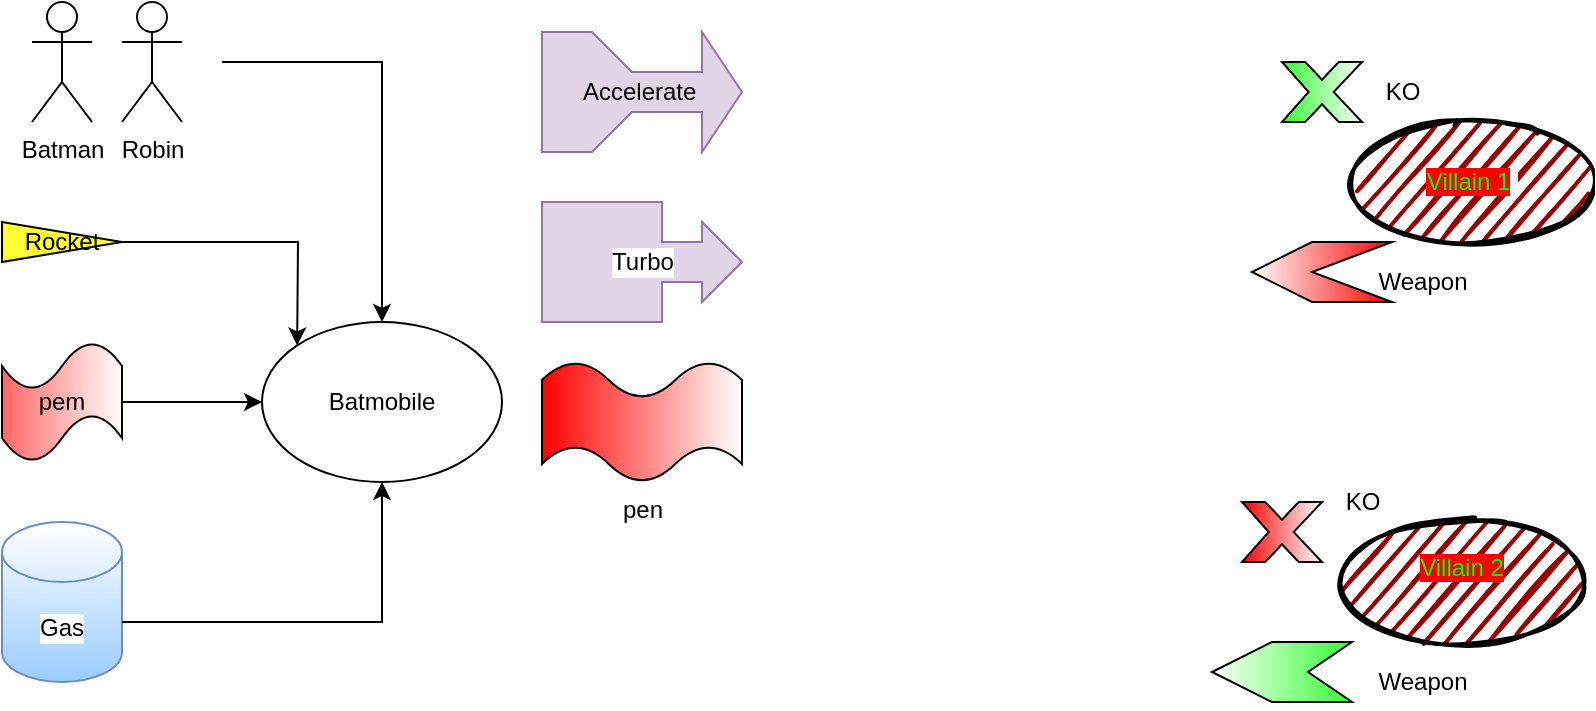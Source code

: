 <mxfile version="15.6.0" type="github">
  <diagram id="Vlv0WSG43qsEvvlQWul2" name="Page-1">
    <mxGraphModel dx="1422" dy="800" grid="1" gridSize="10" guides="1" tooltips="1" connect="1" arrows="1" fold="1" page="1" pageScale="1" pageWidth="827" pageHeight="1169" math="0" shadow="0">
      <root>
        <object label="" Batrockets="" id="0">
          <mxCell />
        </object>
        <mxCell id="1" parent="0" />
        <mxCell id="8m1hk-OP_AabsMlvTchR-1" value="Batmobile" style="ellipse;whiteSpace=wrap;html=1;" vertex="1" parent="1">
          <mxGeometry x="150" y="170" width="120" height="80" as="geometry" />
        </mxCell>
        <object label="Batman" id="8m1hk-OP_AabsMlvTchR-2">
          <mxCell style="shape=umlActor;verticalLabelPosition=bottom;verticalAlign=top;html=1;outlineConnect=0;" vertex="1" parent="1">
            <mxGeometry x="35" y="10" width="30" height="60" as="geometry" />
          </mxCell>
        </object>
        <mxCell id="8m1hk-OP_AabsMlvTchR-3" value="Robin" style="shape=umlActor;verticalLabelPosition=bottom;verticalAlign=top;html=1;outlineConnect=0;" vertex="1" parent="1">
          <mxGeometry x="80" y="10" width="30" height="60" as="geometry" />
        </mxCell>
        <mxCell id="8m1hk-OP_AabsMlvTchR-7" value="" style="endArrow=classic;html=1;rounded=0;entryX=0.5;entryY=0;entryDx=0;entryDy=0;" edge="1" parent="1" target="8m1hk-OP_AabsMlvTchR-1">
          <mxGeometry width="50" height="50" relative="1" as="geometry">
            <mxPoint x="130" y="40" as="sourcePoint" />
            <mxPoint x="440" y="210" as="targetPoint" />
            <Array as="points">
              <mxPoint x="130" y="40" />
              <mxPoint x="210" y="40" />
            </Array>
          </mxGeometry>
        </mxCell>
        <mxCell id="8m1hk-OP_AabsMlvTchR-8" value="Gas" style="shape=cylinder3;whiteSpace=wrap;html=1;boundedLbl=1;backgroundOutline=1;size=15;labelBackgroundColor=#FFFFFF;fillColor=#99CCFF;strokeColor=#6c8ebf;gradientColor=#ffffff;gradientDirection=north;" vertex="1" parent="1">
          <mxGeometry x="20" y="270" width="60" height="80" as="geometry" />
        </mxCell>
        <mxCell id="8m1hk-OP_AabsMlvTchR-9" value="" style="endArrow=classic;html=1;rounded=0;entryX=0.5;entryY=1;entryDx=0;entryDy=0;" edge="1" parent="1" target="8m1hk-OP_AabsMlvTchR-1">
          <mxGeometry width="50" height="50" relative="1" as="geometry">
            <mxPoint x="80" y="320" as="sourcePoint" />
            <mxPoint x="440" y="210" as="targetPoint" />
            <Array as="points">
              <mxPoint x="130" y="320" />
              <mxPoint x="210" y="320" />
            </Array>
          </mxGeometry>
        </mxCell>
        <mxCell id="8m1hk-OP_AabsMlvTchR-11" value="pem" style="shape=tape;whiteSpace=wrap;html=1;fillColor=#FF6666;gradientColor=#ffffff;gradientDirection=east;" vertex="1" parent="1">
          <mxGeometry x="20" y="180" width="60" height="60" as="geometry" />
        </mxCell>
        <mxCell id="8m1hk-OP_AabsMlvTchR-12" value="" style="endArrow=classic;html=1;rounded=0;exitX=1;exitY=0.5;exitDx=0;exitDy=0;exitPerimeter=0;entryX=0;entryY=0.5;entryDx=0;entryDy=0;" edge="1" parent="1" source="8m1hk-OP_AabsMlvTchR-11" target="8m1hk-OP_AabsMlvTchR-1">
          <mxGeometry width="50" height="50" relative="1" as="geometry">
            <mxPoint x="390" y="260" as="sourcePoint" />
            <mxPoint x="440" y="210" as="targetPoint" />
          </mxGeometry>
        </mxCell>
        <mxCell id="8m1hk-OP_AabsMlvTchR-13" value="Rocket" style="triangle;whiteSpace=wrap;html=1;fillColor=#FFFF33;" vertex="1" parent="1">
          <mxGeometry x="20" y="120" width="60" height="20" as="geometry" />
        </mxCell>
        <mxCell id="8m1hk-OP_AabsMlvTchR-14" value="" style="endArrow=classic;html=1;rounded=0;exitX=1;exitY=0.5;exitDx=0;exitDy=0;entryX=0;entryY=0;entryDx=0;entryDy=0;" edge="1" parent="1" source="8m1hk-OP_AabsMlvTchR-13" target="8m1hk-OP_AabsMlvTchR-1">
          <mxGeometry width="50" height="50" relative="1" as="geometry">
            <mxPoint x="390" y="260" as="sourcePoint" />
            <mxPoint x="440" y="210" as="targetPoint" />
            <Array as="points">
              <mxPoint x="168" y="130" />
            </Array>
          </mxGeometry>
        </mxCell>
        <mxCell id="8m1hk-OP_AabsMlvTchR-16" value="&#xa;&#xa;&lt;font color=&quot;#00ff00&quot; style=&quot;font-family: helvetica; font-size: 12px; font-style: normal; font-weight: 400; letter-spacing: normal; text-align: center; text-indent: 0px; text-transform: none; word-spacing: 0px; background-color: rgb(255, 0, 0);&quot;&gt;Villain 1&lt;/font&gt;&lt;span style=&quot;color: rgb(0, 0, 0); font-family: helvetica; font-size: 12px; font-style: normal; font-weight: 400; letter-spacing: normal; text-align: center; text-indent: 0px; text-transform: none; word-spacing: 0px; background-color: rgb(248, 249, 250); display: inline; float: none;&quot;&gt;&amp;nbsp;&lt;/span&gt;&#xa;&#xa;" style="ellipse;whiteSpace=wrap;html=1;strokeWidth=2;fillWeight=2;hachureGap=8;fillColor=#990000;fillStyle=dots;sketch=1;" vertex="1" parent="1">
          <mxGeometry x="695" y="70" width="120" height="60" as="geometry" />
        </mxCell>
        <mxCell id="8m1hk-OP_AabsMlvTchR-17" value="&lt;font color=&quot;#00ff00&quot; style=&quot;background-color: rgb(255 , 0 , 0)&quot;&gt;Villain 2&lt;br&gt;&lt;/font&gt;&amp;nbsp;" style="ellipse;whiteSpace=wrap;html=1;strokeWidth=2;fillWeight=2;hachureGap=8;fillColor=#990000;fillStyle=dots;sketch=1;" vertex="1" parent="1">
          <mxGeometry x="690" y="270" width="120" height="60" as="geometry" />
        </mxCell>
        <mxCell id="8m1hk-OP_AabsMlvTchR-21" value="" style="verticalLabelPosition=middle;verticalAlign=middle;html=1;shape=mxgraph.basic.x;labelBackgroundColor=#FFFFFF;fontColor=#00FF00;fillColor=#33FF33;gradientColor=#ffffff;gradientDirection=east;labelPosition=left;align=right;" vertex="1" parent="1">
          <mxGeometry x="660" y="40" width="40" height="30" as="geometry" />
        </mxCell>
        <mxCell id="8m1hk-OP_AabsMlvTchR-24" value="" style="verticalLabelPosition=bottom;verticalAlign=top;html=1;shape=mxgraph.basic.x;labelBackgroundColor=#FFFFFF;fontColor=#00FF00;fillColor=#FF0000;gradientColor=#ffffff;gradientDirection=east;" vertex="1" parent="1">
          <mxGeometry x="640" y="260" width="40" height="30" as="geometry" />
        </mxCell>
        <mxCell id="8m1hk-OP_AabsMlvTchR-28" style="edgeStyle=orthogonalEdgeStyle;rounded=0;orthogonalLoop=1;jettySize=auto;html=1;exitX=0;exitY=0.5;exitDx=22;exitDy=0;exitPerimeter=0;fontColor=#00FF00;" edge="1" parent="1" source="8m1hk-OP_AabsMlvTchR-25">
          <mxGeometry relative="1" as="geometry">
            <mxPoint x="660" y="355" as="targetPoint" />
          </mxGeometry>
        </mxCell>
        <mxCell id="8m1hk-OP_AabsMlvTchR-25" value="" style="html=1;shadow=0;dashed=0;align=center;verticalAlign=middle;shape=mxgraph.arrows2.arrow;dy=0;dx=30;notch=22;labelBackgroundColor=#FFFFFF;fontColor=#00FF00;fillColor=#33FF33;gradientColor=#ffffff;gradientDirection=east;rotation=-180;" vertex="1" parent="1">
          <mxGeometry x="625" y="330" width="70" height="30" as="geometry" />
        </mxCell>
        <mxCell id="8m1hk-OP_AabsMlvTchR-27" value="" style="html=1;shadow=0;dashed=0;align=center;verticalAlign=middle;shape=mxgraph.arrows2.arrow;dy=0;dx=30;notch=40;labelBackgroundColor=#FFFFFF;fontColor=#00FF00;fillColor=#FF0000;gradientColor=#ffffff;gradientDirection=east;rotation=-180;" vertex="1" parent="1">
          <mxGeometry x="645" y="130" width="70" height="30" as="geometry" />
        </mxCell>
        <mxCell id="8m1hk-OP_AabsMlvTchR-34" value="&lt;font color=&quot;#000000&quot;&gt;Accelerate&amp;nbsp;&lt;/font&gt;" style="html=1;shadow=0;dashed=0;align=center;verticalAlign=middle;shape=mxgraph.arrows2.tailedArrow;dy1=10;dx1=20;notch=0;arrowHead=20;dx2=25;dy2=30;labelBackgroundColor=none;fillColor=#e1d5e7;gradientDirection=east;strokeColor=#9673a6;" vertex="1" parent="1">
          <mxGeometry x="290" y="25" width="100" height="60" as="geometry" />
        </mxCell>
        <mxCell id="8m1hk-OP_AabsMlvTchR-35" value="Turbo" style="html=1;shadow=0;dashed=0;align=center;verticalAlign=middle;shape=mxgraph.arrows2.calloutArrow;dy=10;dx=20;notch=60;arrowHead=10;labelBackgroundColor=#FFFFFF;fillColor=#e1d5e7;gradientDirection=east;strokeColor=#9673a6;" vertex="1" parent="1">
          <mxGeometry x="290" y="110" width="100" height="60" as="geometry" />
        </mxCell>
        <mxCell id="8m1hk-OP_AabsMlvTchR-36" value="KO" style="text;html=1;align=center;verticalAlign=middle;resizable=0;points=[];autosize=1;strokeColor=none;fillColor=none;fontColor=#000000;" vertex="1" parent="1">
          <mxGeometry x="705" y="45" width="30" height="20" as="geometry" />
        </mxCell>
        <mxCell id="8m1hk-OP_AabsMlvTchR-37" value="KO" style="text;html=1;align=center;verticalAlign=middle;resizable=0;points=[];autosize=1;strokeColor=none;fillColor=none;fontColor=#000000;" vertex="1" parent="1">
          <mxGeometry x="685" y="250" width="30" height="20" as="geometry" />
        </mxCell>
        <mxCell id="8m1hk-OP_AabsMlvTchR-38" value="Weapon" style="text;html=1;align=center;verticalAlign=middle;resizable=0;points=[];autosize=1;strokeColor=none;fillColor=none;fontColor=#000000;" vertex="1" parent="1">
          <mxGeometry x="700" y="140" width="60" height="20" as="geometry" />
        </mxCell>
        <mxCell id="8m1hk-OP_AabsMlvTchR-39" value="Weapon" style="text;html=1;align=center;verticalAlign=middle;resizable=0;points=[];autosize=1;strokeColor=none;fillColor=none;fontColor=#000000;" vertex="1" parent="1">
          <mxGeometry x="700" y="340" width="60" height="20" as="geometry" />
        </mxCell>
        <mxCell id="8m1hk-OP_AabsMlvTchR-41" value="pen" style="verticalLabelPosition=bottom;verticalAlign=top;html=1;shape=mxgraph.basic.wave2;dy=0.3;labelBackgroundColor=none;fontColor=#000000;fillColor=#FF0000;gradientColor=#ffffff;gradientDirection=east;" vertex="1" parent="1">
          <mxGeometry x="290" y="190" width="100" height="60" as="geometry" />
        </mxCell>
      </root>
    </mxGraphModel>
  </diagram>
</mxfile>
